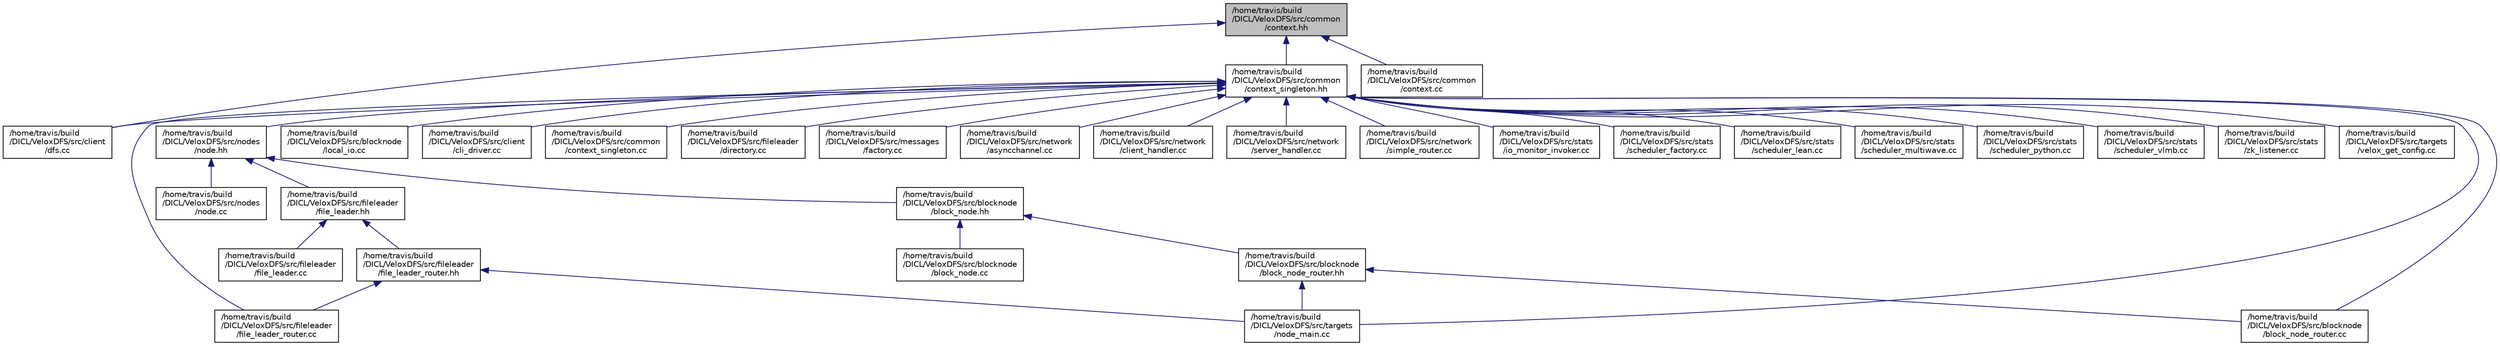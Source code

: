 digraph "/home/travis/build/DICL/VeloxDFS/src/common/context.hh"
{
  edge [fontname="Helvetica",fontsize="10",labelfontname="Helvetica",labelfontsize="10"];
  node [fontname="Helvetica",fontsize="10",shape=record];
  Node1 [label="/home/travis/build\l/DICL/VeloxDFS/src/common\l/context.hh",height=0.2,width=0.4,color="black", fillcolor="grey75", style="filled" fontcolor="black"];
  Node1 -> Node2 [dir="back",color="midnightblue",fontsize="10",style="solid",fontname="Helvetica"];
  Node2 [label="/home/travis/build\l/DICL/VeloxDFS/src/common\l/context_singleton.hh",height=0.2,width=0.4,color="black", fillcolor="white", style="filled",URL="$context__singleton_8hh.html"];
  Node2 -> Node3 [dir="back",color="midnightblue",fontsize="10",style="solid",fontname="Helvetica"];
  Node3 [label="/home/travis/build\l/DICL/VeloxDFS/src/nodes\l/node.hh",height=0.2,width=0.4,color="black", fillcolor="white", style="filled",URL="$node_8hh.html"];
  Node3 -> Node4 [dir="back",color="midnightblue",fontsize="10",style="solid",fontname="Helvetica"];
  Node4 [label="/home/travis/build\l/DICL/VeloxDFS/src/blocknode\l/block_node.hh",height=0.2,width=0.4,color="black", fillcolor="white", style="filled",URL="$block__node_8hh.html"];
  Node4 -> Node5 [dir="back",color="midnightblue",fontsize="10",style="solid",fontname="Helvetica"];
  Node5 [label="/home/travis/build\l/DICL/VeloxDFS/src/blocknode\l/block_node.cc",height=0.2,width=0.4,color="black", fillcolor="white", style="filled",URL="$block__node_8cc.html"];
  Node4 -> Node6 [dir="back",color="midnightblue",fontsize="10",style="solid",fontname="Helvetica"];
  Node6 [label="/home/travis/build\l/DICL/VeloxDFS/src/blocknode\l/block_node_router.hh",height=0.2,width=0.4,color="black", fillcolor="white", style="filled",URL="$block__node__router_8hh.html"];
  Node6 -> Node7 [dir="back",color="midnightblue",fontsize="10",style="solid",fontname="Helvetica"];
  Node7 [label="/home/travis/build\l/DICL/VeloxDFS/src/blocknode\l/block_node_router.cc",height=0.2,width=0.4,color="black", fillcolor="white", style="filled",URL="$block__node__router_8cc.html"];
  Node6 -> Node8 [dir="back",color="midnightblue",fontsize="10",style="solid",fontname="Helvetica"];
  Node8 [label="/home/travis/build\l/DICL/VeloxDFS/src/targets\l/node_main.cc",height=0.2,width=0.4,color="black", fillcolor="white", style="filled",URL="$node__main_8cc.html"];
  Node3 -> Node9 [dir="back",color="midnightblue",fontsize="10",style="solid",fontname="Helvetica"];
  Node9 [label="/home/travis/build\l/DICL/VeloxDFS/src/fileleader\l/file_leader.hh",height=0.2,width=0.4,color="black", fillcolor="white", style="filled",URL="$file__leader_8hh.html"];
  Node9 -> Node10 [dir="back",color="midnightblue",fontsize="10",style="solid",fontname="Helvetica"];
  Node10 [label="/home/travis/build\l/DICL/VeloxDFS/src/fileleader\l/file_leader.cc",height=0.2,width=0.4,color="black", fillcolor="white", style="filled",URL="$file__leader_8cc.html"];
  Node9 -> Node11 [dir="back",color="midnightblue",fontsize="10",style="solid",fontname="Helvetica"];
  Node11 [label="/home/travis/build\l/DICL/VeloxDFS/src/fileleader\l/file_leader_router.hh",height=0.2,width=0.4,color="black", fillcolor="white", style="filled",URL="$file__leader__router_8hh.html"];
  Node11 -> Node12 [dir="back",color="midnightblue",fontsize="10",style="solid",fontname="Helvetica"];
  Node12 [label="/home/travis/build\l/DICL/VeloxDFS/src/fileleader\l/file_leader_router.cc",height=0.2,width=0.4,color="black", fillcolor="white", style="filled",URL="$file__leader__router_8cc.html"];
  Node11 -> Node8 [dir="back",color="midnightblue",fontsize="10",style="solid",fontname="Helvetica"];
  Node3 -> Node13 [dir="back",color="midnightblue",fontsize="10",style="solid",fontname="Helvetica"];
  Node13 [label="/home/travis/build\l/DICL/VeloxDFS/src/nodes\l/node.cc",height=0.2,width=0.4,color="black", fillcolor="white", style="filled",URL="$node_8cc.html"];
  Node2 -> Node7 [dir="back",color="midnightblue",fontsize="10",style="solid",fontname="Helvetica"];
  Node2 -> Node14 [dir="back",color="midnightblue",fontsize="10",style="solid",fontname="Helvetica"];
  Node14 [label="/home/travis/build\l/DICL/VeloxDFS/src/blocknode\l/local_io.cc",height=0.2,width=0.4,color="black", fillcolor="white", style="filled",URL="$local__io_8cc.html"];
  Node2 -> Node15 [dir="back",color="midnightblue",fontsize="10",style="solid",fontname="Helvetica"];
  Node15 [label="/home/travis/build\l/DICL/VeloxDFS/src/client\l/cli_driver.cc",height=0.2,width=0.4,color="black", fillcolor="white", style="filled",URL="$cli__driver_8cc.html"];
  Node2 -> Node16 [dir="back",color="midnightblue",fontsize="10",style="solid",fontname="Helvetica"];
  Node16 [label="/home/travis/build\l/DICL/VeloxDFS/src/client\l/dfs.cc",height=0.2,width=0.4,color="black", fillcolor="white", style="filled",URL="$dfs_8cc.html"];
  Node2 -> Node17 [dir="back",color="midnightblue",fontsize="10",style="solid",fontname="Helvetica"];
  Node17 [label="/home/travis/build\l/DICL/VeloxDFS/src/common\l/context_singleton.cc",height=0.2,width=0.4,color="black", fillcolor="white", style="filled",URL="$context__singleton_8cc.html"];
  Node2 -> Node18 [dir="back",color="midnightblue",fontsize="10",style="solid",fontname="Helvetica"];
  Node18 [label="/home/travis/build\l/DICL/VeloxDFS/src/fileleader\l/directory.cc",height=0.2,width=0.4,color="black", fillcolor="white", style="filled",URL="$directory_8cc.html"];
  Node2 -> Node12 [dir="back",color="midnightblue",fontsize="10",style="solid",fontname="Helvetica"];
  Node2 -> Node19 [dir="back",color="midnightblue",fontsize="10",style="solid",fontname="Helvetica"];
  Node19 [label="/home/travis/build\l/DICL/VeloxDFS/src/messages\l/factory.cc",height=0.2,width=0.4,color="black", fillcolor="white", style="filled",URL="$factory_8cc.html"];
  Node2 -> Node20 [dir="back",color="midnightblue",fontsize="10",style="solid",fontname="Helvetica"];
  Node20 [label="/home/travis/build\l/DICL/VeloxDFS/src/network\l/asyncchannel.cc",height=0.2,width=0.4,color="black", fillcolor="white", style="filled",URL="$asyncchannel_8cc.html"];
  Node2 -> Node21 [dir="back",color="midnightblue",fontsize="10",style="solid",fontname="Helvetica"];
  Node21 [label="/home/travis/build\l/DICL/VeloxDFS/src/network\l/client_handler.cc",height=0.2,width=0.4,color="black", fillcolor="white", style="filled",URL="$client__handler_8cc.html"];
  Node2 -> Node22 [dir="back",color="midnightblue",fontsize="10",style="solid",fontname="Helvetica"];
  Node22 [label="/home/travis/build\l/DICL/VeloxDFS/src/network\l/server_handler.cc",height=0.2,width=0.4,color="black", fillcolor="white", style="filled",URL="$server__handler_8cc.html"];
  Node2 -> Node23 [dir="back",color="midnightblue",fontsize="10",style="solid",fontname="Helvetica"];
  Node23 [label="/home/travis/build\l/DICL/VeloxDFS/src/network\l/simple_router.cc",height=0.2,width=0.4,color="black", fillcolor="white", style="filled",URL="$simple__router_8cc.html"];
  Node2 -> Node24 [dir="back",color="midnightblue",fontsize="10",style="solid",fontname="Helvetica"];
  Node24 [label="/home/travis/build\l/DICL/VeloxDFS/src/stats\l/io_monitor_invoker.cc",height=0.2,width=0.4,color="black", fillcolor="white", style="filled",URL="$io__monitor__invoker_8cc.html"];
  Node2 -> Node25 [dir="back",color="midnightblue",fontsize="10",style="solid",fontname="Helvetica"];
  Node25 [label="/home/travis/build\l/DICL/VeloxDFS/src/stats\l/scheduler_factory.cc",height=0.2,width=0.4,color="black", fillcolor="white", style="filled",URL="$scheduler__factory_8cc.html"];
  Node2 -> Node26 [dir="back",color="midnightblue",fontsize="10",style="solid",fontname="Helvetica"];
  Node26 [label="/home/travis/build\l/DICL/VeloxDFS/src/stats\l/scheduler_lean.cc",height=0.2,width=0.4,color="black", fillcolor="white", style="filled",URL="$scheduler__lean_8cc.html"];
  Node2 -> Node27 [dir="back",color="midnightblue",fontsize="10",style="solid",fontname="Helvetica"];
  Node27 [label="/home/travis/build\l/DICL/VeloxDFS/src/stats\l/scheduler_multiwave.cc",height=0.2,width=0.4,color="black", fillcolor="white", style="filled",URL="$scheduler__multiwave_8cc.html"];
  Node2 -> Node28 [dir="back",color="midnightblue",fontsize="10",style="solid",fontname="Helvetica"];
  Node28 [label="/home/travis/build\l/DICL/VeloxDFS/src/stats\l/scheduler_python.cc",height=0.2,width=0.4,color="black", fillcolor="white", style="filled",URL="$scheduler__python_8cc.html"];
  Node2 -> Node29 [dir="back",color="midnightblue",fontsize="10",style="solid",fontname="Helvetica"];
  Node29 [label="/home/travis/build\l/DICL/VeloxDFS/src/stats\l/scheduler_vlmb.cc",height=0.2,width=0.4,color="black", fillcolor="white", style="filled",URL="$scheduler__vlmb_8cc.html"];
  Node2 -> Node30 [dir="back",color="midnightblue",fontsize="10",style="solid",fontname="Helvetica"];
  Node30 [label="/home/travis/build\l/DICL/VeloxDFS/src/stats\l/zk_listener.cc",height=0.2,width=0.4,color="black", fillcolor="white", style="filled",URL="$zk__listener_8cc.html"];
  Node2 -> Node8 [dir="back",color="midnightblue",fontsize="10",style="solid",fontname="Helvetica"];
  Node2 -> Node31 [dir="back",color="midnightblue",fontsize="10",style="solid",fontname="Helvetica"];
  Node31 [label="/home/travis/build\l/DICL/VeloxDFS/src/targets\l/velox_get_config.cc",height=0.2,width=0.4,color="black", fillcolor="white", style="filled",URL="$velox__get__config_8cc.html"];
  Node1 -> Node16 [dir="back",color="midnightblue",fontsize="10",style="solid",fontname="Helvetica"];
  Node1 -> Node32 [dir="back",color="midnightblue",fontsize="10",style="solid",fontname="Helvetica"];
  Node32 [label="/home/travis/build\l/DICL/VeloxDFS/src/common\l/context.cc",height=0.2,width=0.4,color="black", fillcolor="white", style="filled",URL="$context_8cc.html"];
}
